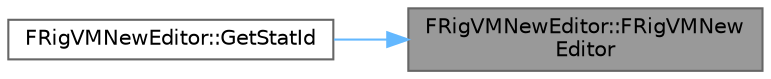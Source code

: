 digraph "FRigVMNewEditor::FRigVMNewEditor"
{
 // INTERACTIVE_SVG=YES
 // LATEX_PDF_SIZE
  bgcolor="transparent";
  edge [fontname=Helvetica,fontsize=10,labelfontname=Helvetica,labelfontsize=10];
  node [fontname=Helvetica,fontsize=10,shape=box,height=0.2,width=0.4];
  rankdir="RL";
  Node1 [id="Node000001",label="FRigVMNewEditor::FRigVMNew\lEditor",height=0.2,width=0.4,color="gray40", fillcolor="grey60", style="filled", fontcolor="black",tooltip=" "];
  Node1 -> Node2 [id="edge1_Node000001_Node000002",dir="back",color="steelblue1",style="solid",tooltip=" "];
  Node2 [id="Node000002",label="FRigVMNewEditor::GetStatId",height=0.2,width=0.4,color="grey40", fillcolor="white", style="filled",URL="$d0/d32/classFRigVMNewEditor.html#a0a90564292b5147c55914a873563f046",tooltip="Return the stat id used to track the performance of this object."];
}
